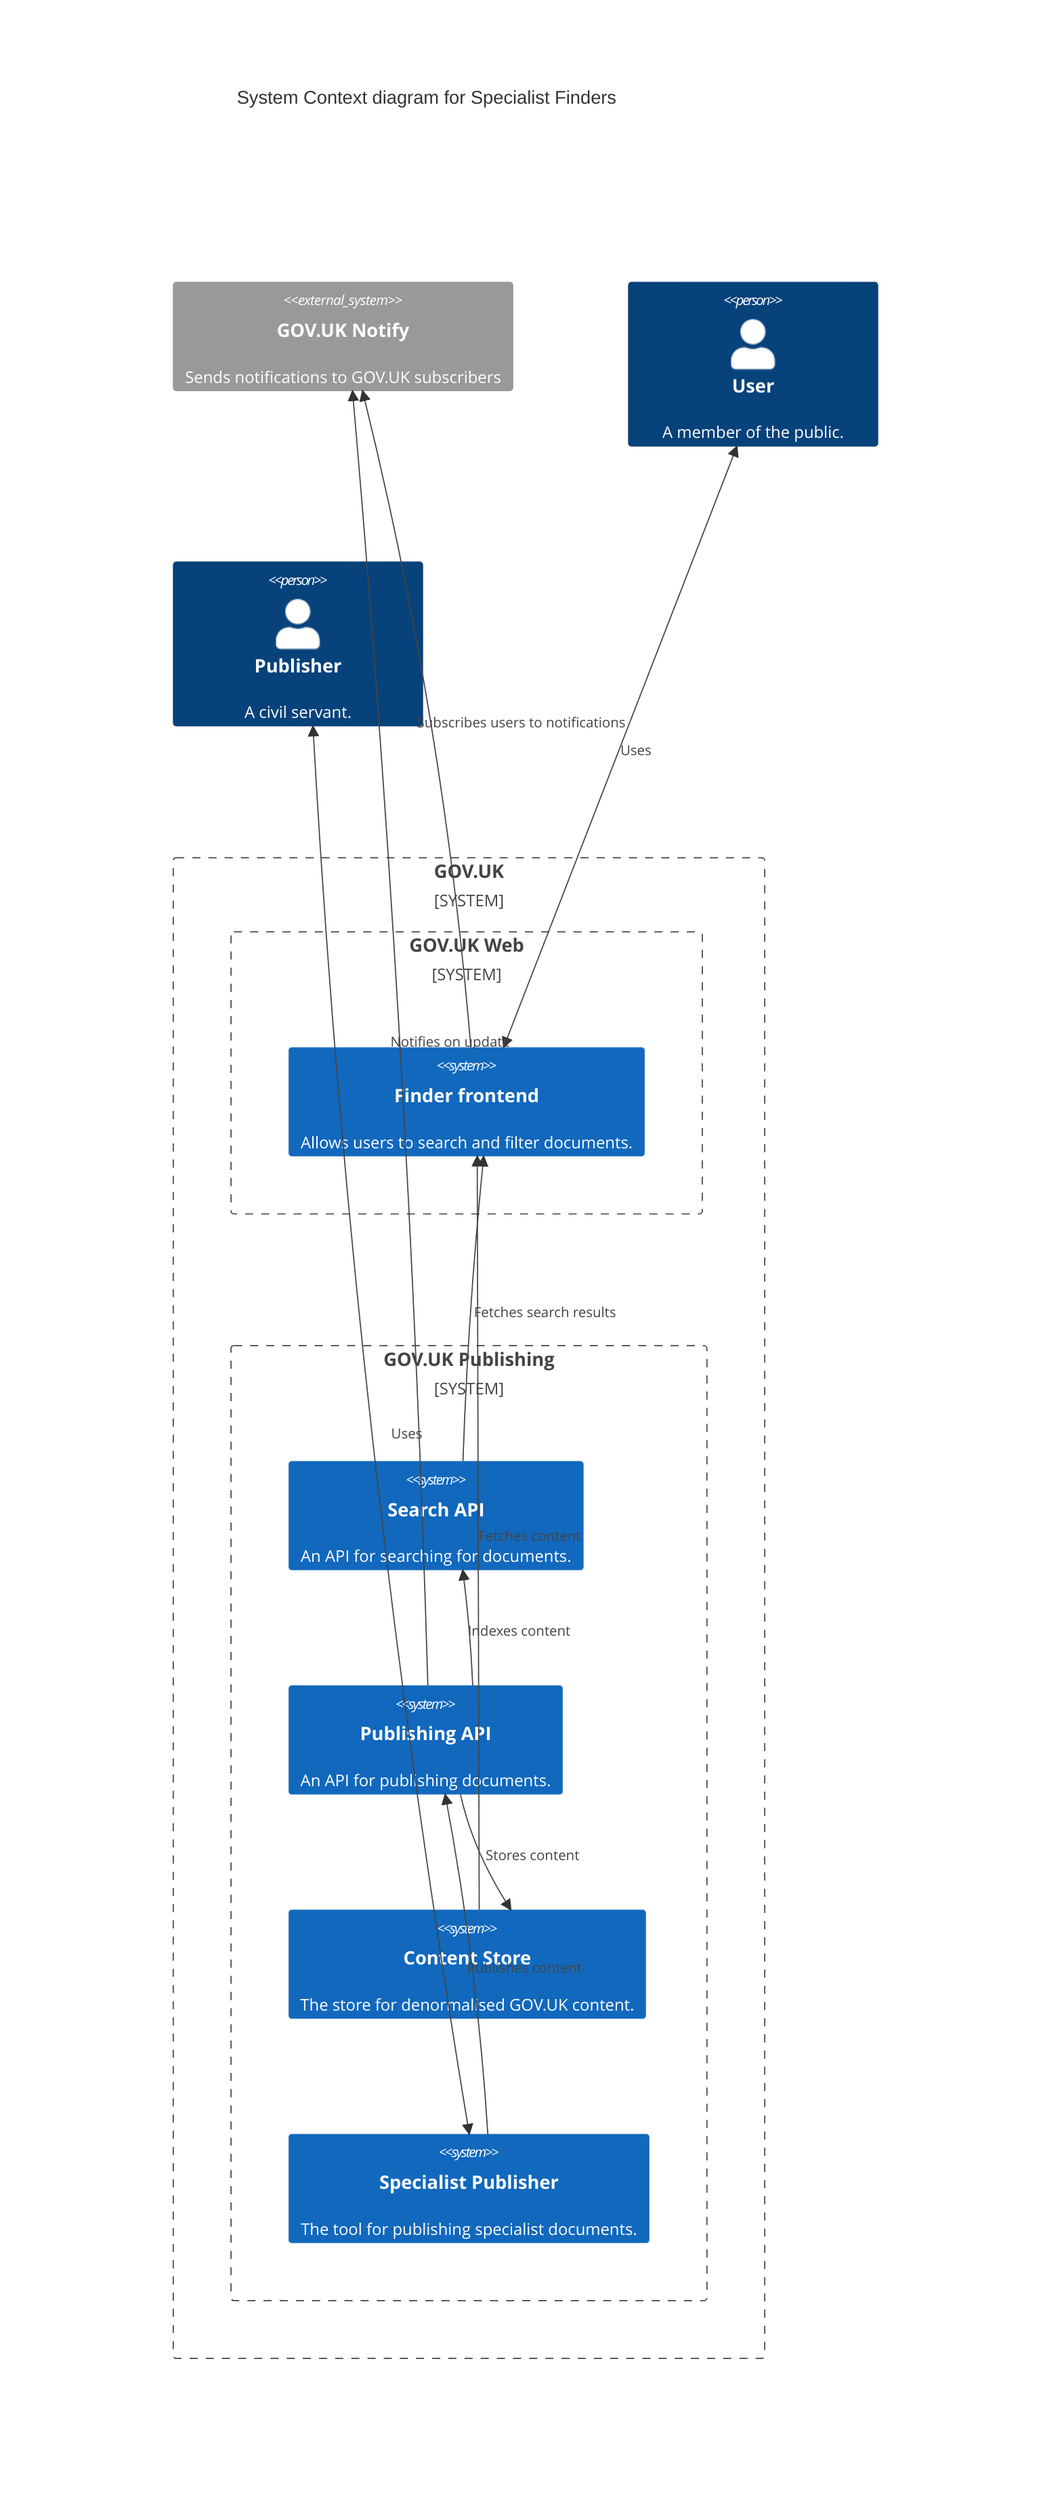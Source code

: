 C4Context
    title System Context diagram for Specialist Finders

    System_Ext(notify, "GOV.UK Notify", "Sends notifications to GOV.UK subscribers")
    Person(user, "User", "A member of the public.")
    Person(publisher, "Publisher", "A civil servant.")
    System_Boundary(b0, "GOV.UK") {
        System_Boundary(b1, "GOV.UK Web") {
            System(finder_frontend, "Finder frontend", "Allows users to search and filter documents.")
        }
        System_Boundary(b2, "GOV.UK Publishing") {
            System(search_api, "Search API", "An API for searching for documents.")
            System(publishing_api, "Publishing API", "An API for publishing documents.")
            System(content_store, "Content Store", "The store for denormalised GOV.UK content.")
            System(specialist_publisher, "Specialist Publisher", "The tool for publishing specialist documents.")
        }
    }

    BiRel(user, finder_frontend, "Uses")
    BiRel(publisher, specialist_publisher, "Uses")
    Rel(search_api, finder_frontend, "Fetches search results")
    Rel(content_store, finder_frontend, "Fetches content")
    Rel(publishing_api, search_api, "Indexes content")
    Rel(publishing_api, content_store, "Stores content")
    Rel(specialist_publisher, publishing_api, "Publishes content")
    Rel(finder_frontend, notify, "Subscribes users to notifications")
    Rel(publishing_api, notify, "Notifies on update")

    UpdateLayoutConfig($c4ShapeInRow="3", $c4BoundaryInRow="1")